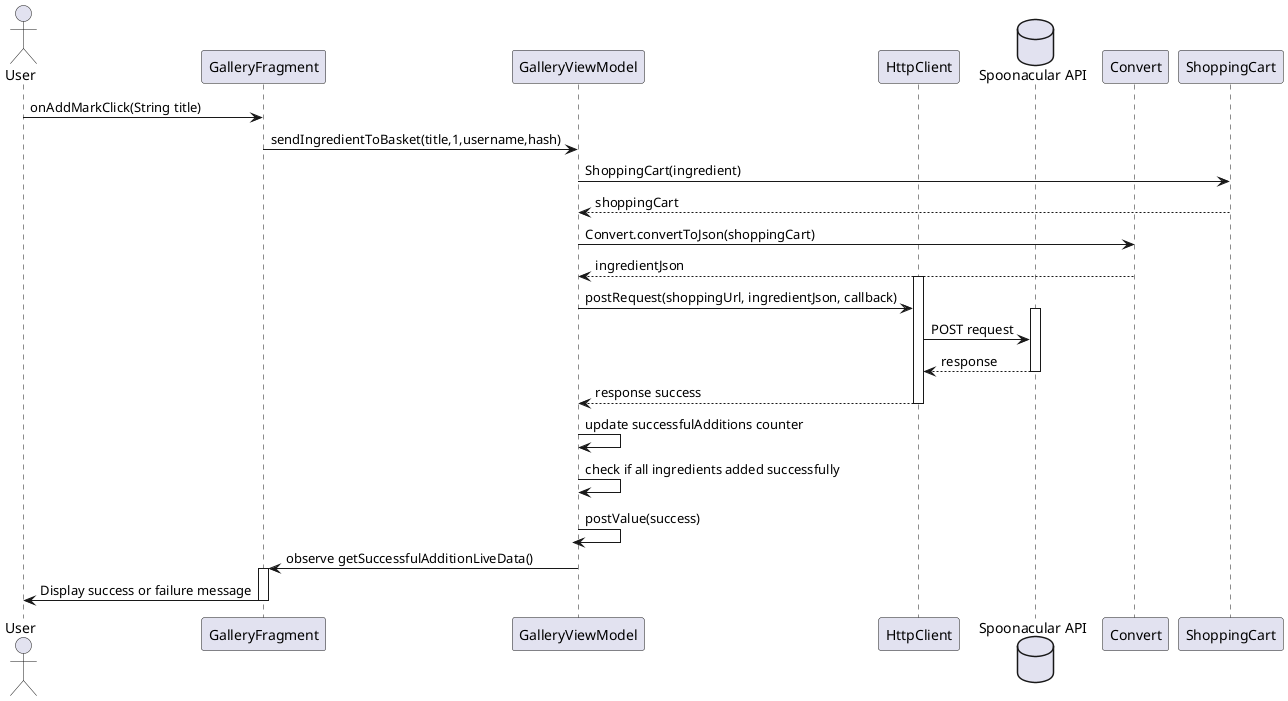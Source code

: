 @startuml
actor User as User
participant "GalleryFragment" as GalleryFragment
participant "GalleryViewModel" as GalleryViewModel
participant "HttpClient" as HttpClient
database "Spoonacular API" as Server
participant "Convert" as Convert
participant "ShoppingCart" as ShoppingCart

User -> GalleryFragment: onAddMarkClick(String title)
GalleryFragment -> GalleryViewModel: sendIngredientToBasket(title,1,username,hash)
GalleryViewModel->ShoppingCart:ShoppingCart(ingredient)
ShoppingCart-->GalleryViewModel: shoppingCart
GalleryViewModel->Convert:Convert.convertToJson(shoppingCart)
Convert-->GalleryViewModel:ingredientJson

activate HttpClient

GalleryViewModel -> HttpClient: postRequest(shoppingUrl, ingredientJson, callback)
activate Server

HttpClient->Server:POST request
Server-->"HttpClient":response

deactivate Server
HttpClient --> GalleryViewModel: response success
deactivate HttpClient
GalleryViewModel -> GalleryViewModel: update successfulAdditions counter
GalleryViewModel -> GalleryViewModel: check if all ingredients added successfully
GalleryViewModel -> GalleryViewModel: postValue(success)
deactivate GalleryViewModel
GalleryViewModel -> GalleryFragment: observe getSuccessfulAdditionLiveData()
activate GalleryFragment
GalleryFragment -> User: Display success or failure message
deactivate GalleryFragment

@enduml

